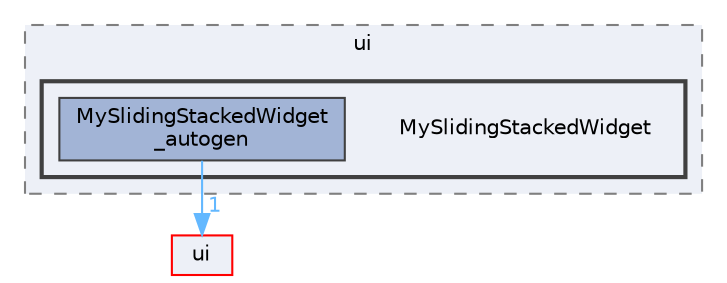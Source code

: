digraph "MySlidingStackedWidget"
{
 // LATEX_PDF_SIZE
  bgcolor="transparent";
  edge [fontname=Helvetica,fontsize=10,labelfontname=Helvetica,labelfontsize=10];
  node [fontname=Helvetica,fontsize=10,shape=box,height=0.2,width=0.4];
  compound=true
  subgraph clusterdir_dd150961211b8e32f3b46016480280e4 {
    graph [ bgcolor="#edf0f7", pencolor="grey50", label="ui", fontname=Helvetica,fontsize=10 style="filled,dashed", URL="dir_dd150961211b8e32f3b46016480280e4.html",tooltip=""]
  subgraph clusterdir_c17cb2ac49a42d09937b50d5fe5930bf {
    graph [ bgcolor="#edf0f7", pencolor="grey25", label="", fontname=Helvetica,fontsize=10 style="filled,bold", URL="dir_c17cb2ac49a42d09937b50d5fe5930bf.html",tooltip=""]
    dir_c17cb2ac49a42d09937b50d5fe5930bf [shape=plaintext, label="MySlidingStackedWidget"];
  dir_2a6ee827980e50be249239ef856afdb0 [label="MySlidingStackedWidget\l_autogen", fillcolor="#a2b4d6", color="grey25", style="filled", URL="dir_2a6ee827980e50be249239ef856afdb0.html",tooltip=""];
  }
  }
  dir_1788f8309b1a812dcb800a185471cf6c [label="ui", fillcolor="#edf0f7", color="red", style="filled", URL="dir_1788f8309b1a812dcb800a185471cf6c.html",tooltip=""];
  dir_2a6ee827980e50be249239ef856afdb0->dir_1788f8309b1a812dcb800a185471cf6c [headlabel="1", labeldistance=1.5 headhref="dir_000267_000351.html" href="dir_000267_000351.html" color="steelblue1" fontcolor="steelblue1"];
}
